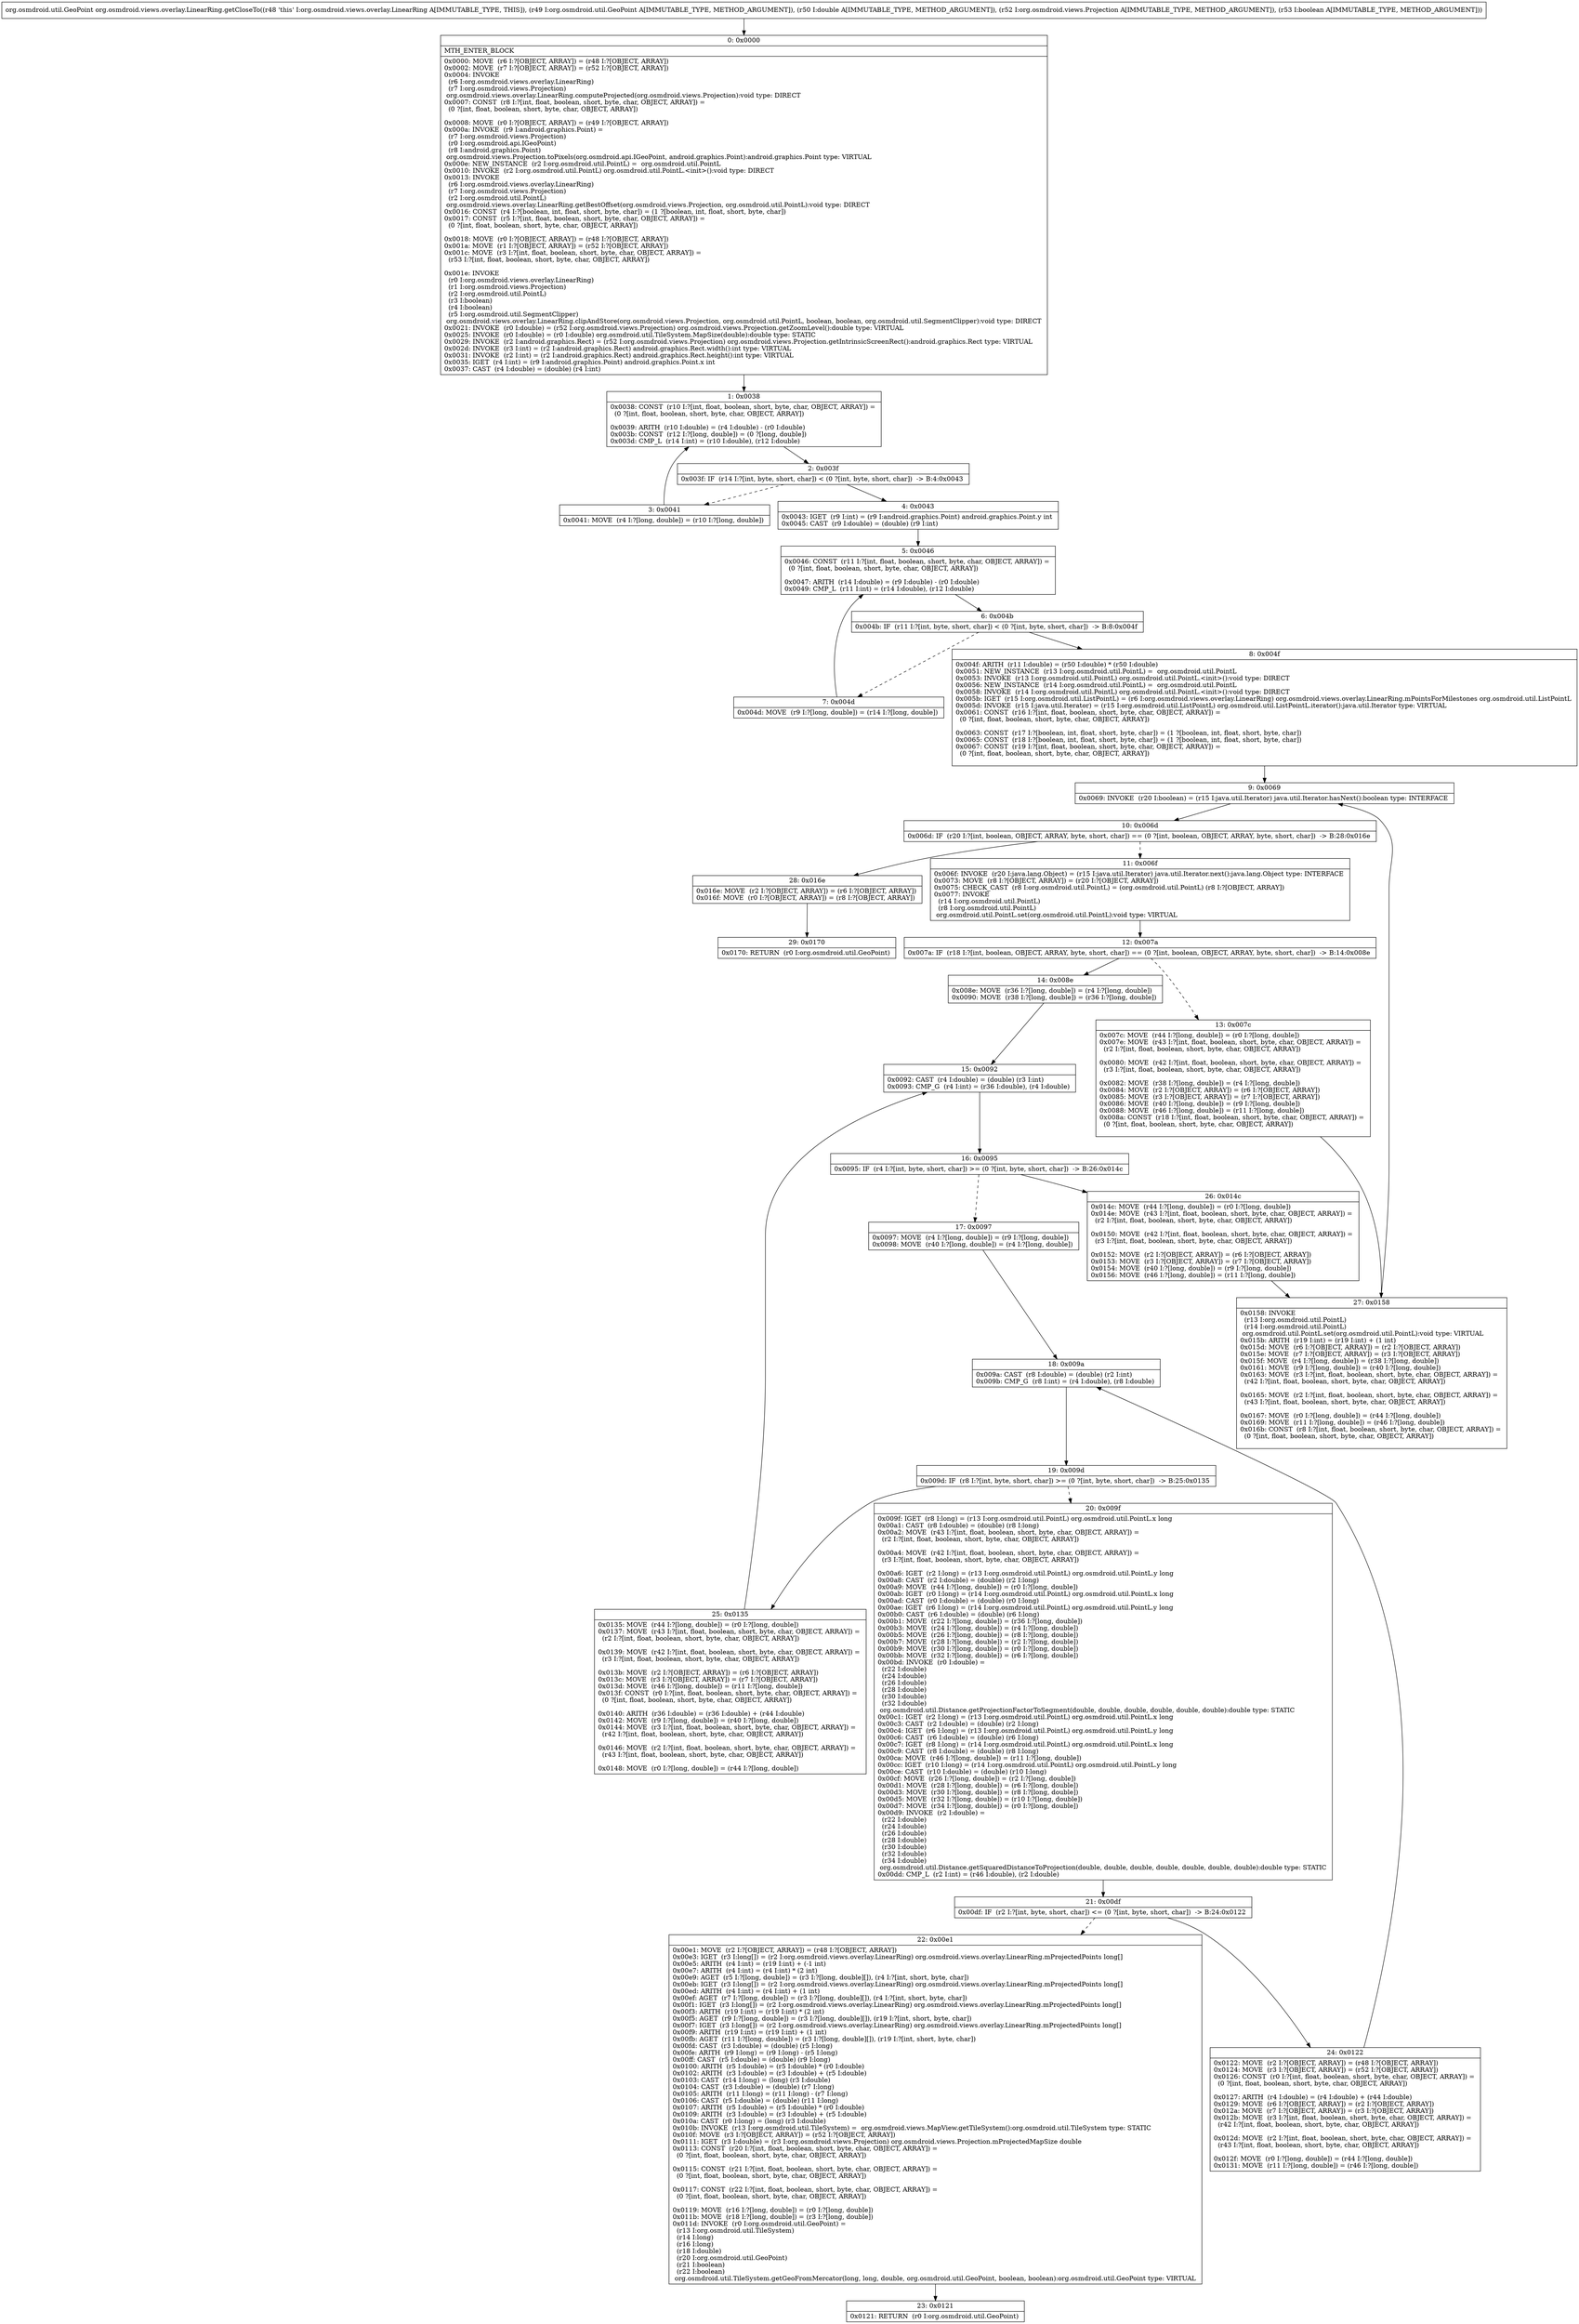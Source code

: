digraph "CFG fororg.osmdroid.views.overlay.LinearRing.getCloseTo(Lorg\/osmdroid\/util\/GeoPoint;DLorg\/osmdroid\/views\/Projection;Z)Lorg\/osmdroid\/util\/GeoPoint;" {
Node_0 [shape=record,label="{0\:\ 0x0000|MTH_ENTER_BLOCK\l|0x0000: MOVE  (r6 I:?[OBJECT, ARRAY]) = (r48 I:?[OBJECT, ARRAY]) \l0x0002: MOVE  (r7 I:?[OBJECT, ARRAY]) = (r52 I:?[OBJECT, ARRAY]) \l0x0004: INVOKE  \l  (r6 I:org.osmdroid.views.overlay.LinearRing)\l  (r7 I:org.osmdroid.views.Projection)\l org.osmdroid.views.overlay.LinearRing.computeProjected(org.osmdroid.views.Projection):void type: DIRECT \l0x0007: CONST  (r8 I:?[int, float, boolean, short, byte, char, OBJECT, ARRAY]) = \l  (0 ?[int, float, boolean, short, byte, char, OBJECT, ARRAY])\l \l0x0008: MOVE  (r0 I:?[OBJECT, ARRAY]) = (r49 I:?[OBJECT, ARRAY]) \l0x000a: INVOKE  (r9 I:android.graphics.Point) = \l  (r7 I:org.osmdroid.views.Projection)\l  (r0 I:org.osmdroid.api.IGeoPoint)\l  (r8 I:android.graphics.Point)\l org.osmdroid.views.Projection.toPixels(org.osmdroid.api.IGeoPoint, android.graphics.Point):android.graphics.Point type: VIRTUAL \l0x000e: NEW_INSTANCE  (r2 I:org.osmdroid.util.PointL) =  org.osmdroid.util.PointL \l0x0010: INVOKE  (r2 I:org.osmdroid.util.PointL) org.osmdroid.util.PointL.\<init\>():void type: DIRECT \l0x0013: INVOKE  \l  (r6 I:org.osmdroid.views.overlay.LinearRing)\l  (r7 I:org.osmdroid.views.Projection)\l  (r2 I:org.osmdroid.util.PointL)\l org.osmdroid.views.overlay.LinearRing.getBestOffset(org.osmdroid.views.Projection, org.osmdroid.util.PointL):void type: DIRECT \l0x0016: CONST  (r4 I:?[boolean, int, float, short, byte, char]) = (1 ?[boolean, int, float, short, byte, char]) \l0x0017: CONST  (r5 I:?[int, float, boolean, short, byte, char, OBJECT, ARRAY]) = \l  (0 ?[int, float, boolean, short, byte, char, OBJECT, ARRAY])\l \l0x0018: MOVE  (r0 I:?[OBJECT, ARRAY]) = (r48 I:?[OBJECT, ARRAY]) \l0x001a: MOVE  (r1 I:?[OBJECT, ARRAY]) = (r52 I:?[OBJECT, ARRAY]) \l0x001c: MOVE  (r3 I:?[int, float, boolean, short, byte, char, OBJECT, ARRAY]) = \l  (r53 I:?[int, float, boolean, short, byte, char, OBJECT, ARRAY])\l \l0x001e: INVOKE  \l  (r0 I:org.osmdroid.views.overlay.LinearRing)\l  (r1 I:org.osmdroid.views.Projection)\l  (r2 I:org.osmdroid.util.PointL)\l  (r3 I:boolean)\l  (r4 I:boolean)\l  (r5 I:org.osmdroid.util.SegmentClipper)\l org.osmdroid.views.overlay.LinearRing.clipAndStore(org.osmdroid.views.Projection, org.osmdroid.util.PointL, boolean, boolean, org.osmdroid.util.SegmentClipper):void type: DIRECT \l0x0021: INVOKE  (r0 I:double) = (r52 I:org.osmdroid.views.Projection) org.osmdroid.views.Projection.getZoomLevel():double type: VIRTUAL \l0x0025: INVOKE  (r0 I:double) = (r0 I:double) org.osmdroid.util.TileSystem.MapSize(double):double type: STATIC \l0x0029: INVOKE  (r2 I:android.graphics.Rect) = (r52 I:org.osmdroid.views.Projection) org.osmdroid.views.Projection.getIntrinsicScreenRect():android.graphics.Rect type: VIRTUAL \l0x002d: INVOKE  (r3 I:int) = (r2 I:android.graphics.Rect) android.graphics.Rect.width():int type: VIRTUAL \l0x0031: INVOKE  (r2 I:int) = (r2 I:android.graphics.Rect) android.graphics.Rect.height():int type: VIRTUAL \l0x0035: IGET  (r4 I:int) = (r9 I:android.graphics.Point) android.graphics.Point.x int \l0x0037: CAST  (r4 I:double) = (double) (r4 I:int) \l}"];
Node_1 [shape=record,label="{1\:\ 0x0038|0x0038: CONST  (r10 I:?[int, float, boolean, short, byte, char, OBJECT, ARRAY]) = \l  (0 ?[int, float, boolean, short, byte, char, OBJECT, ARRAY])\l \l0x0039: ARITH  (r10 I:double) = (r4 I:double) \- (r0 I:double) \l0x003b: CONST  (r12 I:?[long, double]) = (0 ?[long, double]) \l0x003d: CMP_L  (r14 I:int) = (r10 I:double), (r12 I:double) \l}"];
Node_2 [shape=record,label="{2\:\ 0x003f|0x003f: IF  (r14 I:?[int, byte, short, char]) \< (0 ?[int, byte, short, char])  \-\> B:4:0x0043 \l}"];
Node_3 [shape=record,label="{3\:\ 0x0041|0x0041: MOVE  (r4 I:?[long, double]) = (r10 I:?[long, double]) \l}"];
Node_4 [shape=record,label="{4\:\ 0x0043|0x0043: IGET  (r9 I:int) = (r9 I:android.graphics.Point) android.graphics.Point.y int \l0x0045: CAST  (r9 I:double) = (double) (r9 I:int) \l}"];
Node_5 [shape=record,label="{5\:\ 0x0046|0x0046: CONST  (r11 I:?[int, float, boolean, short, byte, char, OBJECT, ARRAY]) = \l  (0 ?[int, float, boolean, short, byte, char, OBJECT, ARRAY])\l \l0x0047: ARITH  (r14 I:double) = (r9 I:double) \- (r0 I:double) \l0x0049: CMP_L  (r11 I:int) = (r14 I:double), (r12 I:double) \l}"];
Node_6 [shape=record,label="{6\:\ 0x004b|0x004b: IF  (r11 I:?[int, byte, short, char]) \< (0 ?[int, byte, short, char])  \-\> B:8:0x004f \l}"];
Node_7 [shape=record,label="{7\:\ 0x004d|0x004d: MOVE  (r9 I:?[long, double]) = (r14 I:?[long, double]) \l}"];
Node_8 [shape=record,label="{8\:\ 0x004f|0x004f: ARITH  (r11 I:double) = (r50 I:double) * (r50 I:double) \l0x0051: NEW_INSTANCE  (r13 I:org.osmdroid.util.PointL) =  org.osmdroid.util.PointL \l0x0053: INVOKE  (r13 I:org.osmdroid.util.PointL) org.osmdroid.util.PointL.\<init\>():void type: DIRECT \l0x0056: NEW_INSTANCE  (r14 I:org.osmdroid.util.PointL) =  org.osmdroid.util.PointL \l0x0058: INVOKE  (r14 I:org.osmdroid.util.PointL) org.osmdroid.util.PointL.\<init\>():void type: DIRECT \l0x005b: IGET  (r15 I:org.osmdroid.util.ListPointL) = (r6 I:org.osmdroid.views.overlay.LinearRing) org.osmdroid.views.overlay.LinearRing.mPointsForMilestones org.osmdroid.util.ListPointL \l0x005d: INVOKE  (r15 I:java.util.Iterator) = (r15 I:org.osmdroid.util.ListPointL) org.osmdroid.util.ListPointL.iterator():java.util.Iterator type: VIRTUAL \l0x0061: CONST  (r16 I:?[int, float, boolean, short, byte, char, OBJECT, ARRAY]) = \l  (0 ?[int, float, boolean, short, byte, char, OBJECT, ARRAY])\l \l0x0063: CONST  (r17 I:?[boolean, int, float, short, byte, char]) = (1 ?[boolean, int, float, short, byte, char]) \l0x0065: CONST  (r18 I:?[boolean, int, float, short, byte, char]) = (1 ?[boolean, int, float, short, byte, char]) \l0x0067: CONST  (r19 I:?[int, float, boolean, short, byte, char, OBJECT, ARRAY]) = \l  (0 ?[int, float, boolean, short, byte, char, OBJECT, ARRAY])\l \l}"];
Node_9 [shape=record,label="{9\:\ 0x0069|0x0069: INVOKE  (r20 I:boolean) = (r15 I:java.util.Iterator) java.util.Iterator.hasNext():boolean type: INTERFACE \l}"];
Node_10 [shape=record,label="{10\:\ 0x006d|0x006d: IF  (r20 I:?[int, boolean, OBJECT, ARRAY, byte, short, char]) == (0 ?[int, boolean, OBJECT, ARRAY, byte, short, char])  \-\> B:28:0x016e \l}"];
Node_11 [shape=record,label="{11\:\ 0x006f|0x006f: INVOKE  (r20 I:java.lang.Object) = (r15 I:java.util.Iterator) java.util.Iterator.next():java.lang.Object type: INTERFACE \l0x0073: MOVE  (r8 I:?[OBJECT, ARRAY]) = (r20 I:?[OBJECT, ARRAY]) \l0x0075: CHECK_CAST  (r8 I:org.osmdroid.util.PointL) = (org.osmdroid.util.PointL) (r8 I:?[OBJECT, ARRAY]) \l0x0077: INVOKE  \l  (r14 I:org.osmdroid.util.PointL)\l  (r8 I:org.osmdroid.util.PointL)\l org.osmdroid.util.PointL.set(org.osmdroid.util.PointL):void type: VIRTUAL \l}"];
Node_12 [shape=record,label="{12\:\ 0x007a|0x007a: IF  (r18 I:?[int, boolean, OBJECT, ARRAY, byte, short, char]) == (0 ?[int, boolean, OBJECT, ARRAY, byte, short, char])  \-\> B:14:0x008e \l}"];
Node_13 [shape=record,label="{13\:\ 0x007c|0x007c: MOVE  (r44 I:?[long, double]) = (r0 I:?[long, double]) \l0x007e: MOVE  (r43 I:?[int, float, boolean, short, byte, char, OBJECT, ARRAY]) = \l  (r2 I:?[int, float, boolean, short, byte, char, OBJECT, ARRAY])\l \l0x0080: MOVE  (r42 I:?[int, float, boolean, short, byte, char, OBJECT, ARRAY]) = \l  (r3 I:?[int, float, boolean, short, byte, char, OBJECT, ARRAY])\l \l0x0082: MOVE  (r38 I:?[long, double]) = (r4 I:?[long, double]) \l0x0084: MOVE  (r2 I:?[OBJECT, ARRAY]) = (r6 I:?[OBJECT, ARRAY]) \l0x0085: MOVE  (r3 I:?[OBJECT, ARRAY]) = (r7 I:?[OBJECT, ARRAY]) \l0x0086: MOVE  (r40 I:?[long, double]) = (r9 I:?[long, double]) \l0x0088: MOVE  (r46 I:?[long, double]) = (r11 I:?[long, double]) \l0x008a: CONST  (r18 I:?[int, float, boolean, short, byte, char, OBJECT, ARRAY]) = \l  (0 ?[int, float, boolean, short, byte, char, OBJECT, ARRAY])\l \l}"];
Node_14 [shape=record,label="{14\:\ 0x008e|0x008e: MOVE  (r36 I:?[long, double]) = (r4 I:?[long, double]) \l0x0090: MOVE  (r38 I:?[long, double]) = (r36 I:?[long, double]) \l}"];
Node_15 [shape=record,label="{15\:\ 0x0092|0x0092: CAST  (r4 I:double) = (double) (r3 I:int) \l0x0093: CMP_G  (r4 I:int) = (r36 I:double), (r4 I:double) \l}"];
Node_16 [shape=record,label="{16\:\ 0x0095|0x0095: IF  (r4 I:?[int, byte, short, char]) \>= (0 ?[int, byte, short, char])  \-\> B:26:0x014c \l}"];
Node_17 [shape=record,label="{17\:\ 0x0097|0x0097: MOVE  (r4 I:?[long, double]) = (r9 I:?[long, double]) \l0x0098: MOVE  (r40 I:?[long, double]) = (r4 I:?[long, double]) \l}"];
Node_18 [shape=record,label="{18\:\ 0x009a|0x009a: CAST  (r8 I:double) = (double) (r2 I:int) \l0x009b: CMP_G  (r8 I:int) = (r4 I:double), (r8 I:double) \l}"];
Node_19 [shape=record,label="{19\:\ 0x009d|0x009d: IF  (r8 I:?[int, byte, short, char]) \>= (0 ?[int, byte, short, char])  \-\> B:25:0x0135 \l}"];
Node_20 [shape=record,label="{20\:\ 0x009f|0x009f: IGET  (r8 I:long) = (r13 I:org.osmdroid.util.PointL) org.osmdroid.util.PointL.x long \l0x00a1: CAST  (r8 I:double) = (double) (r8 I:long) \l0x00a2: MOVE  (r43 I:?[int, float, boolean, short, byte, char, OBJECT, ARRAY]) = \l  (r2 I:?[int, float, boolean, short, byte, char, OBJECT, ARRAY])\l \l0x00a4: MOVE  (r42 I:?[int, float, boolean, short, byte, char, OBJECT, ARRAY]) = \l  (r3 I:?[int, float, boolean, short, byte, char, OBJECT, ARRAY])\l \l0x00a6: IGET  (r2 I:long) = (r13 I:org.osmdroid.util.PointL) org.osmdroid.util.PointL.y long \l0x00a8: CAST  (r2 I:double) = (double) (r2 I:long) \l0x00a9: MOVE  (r44 I:?[long, double]) = (r0 I:?[long, double]) \l0x00ab: IGET  (r0 I:long) = (r14 I:org.osmdroid.util.PointL) org.osmdroid.util.PointL.x long \l0x00ad: CAST  (r0 I:double) = (double) (r0 I:long) \l0x00ae: IGET  (r6 I:long) = (r14 I:org.osmdroid.util.PointL) org.osmdroid.util.PointL.y long \l0x00b0: CAST  (r6 I:double) = (double) (r6 I:long) \l0x00b1: MOVE  (r22 I:?[long, double]) = (r36 I:?[long, double]) \l0x00b3: MOVE  (r24 I:?[long, double]) = (r4 I:?[long, double]) \l0x00b5: MOVE  (r26 I:?[long, double]) = (r8 I:?[long, double]) \l0x00b7: MOVE  (r28 I:?[long, double]) = (r2 I:?[long, double]) \l0x00b9: MOVE  (r30 I:?[long, double]) = (r0 I:?[long, double]) \l0x00bb: MOVE  (r32 I:?[long, double]) = (r6 I:?[long, double]) \l0x00bd: INVOKE  (r0 I:double) = \l  (r22 I:double)\l  (r24 I:double)\l  (r26 I:double)\l  (r28 I:double)\l  (r30 I:double)\l  (r32 I:double)\l org.osmdroid.util.Distance.getProjectionFactorToSegment(double, double, double, double, double, double):double type: STATIC \l0x00c1: IGET  (r2 I:long) = (r13 I:org.osmdroid.util.PointL) org.osmdroid.util.PointL.x long \l0x00c3: CAST  (r2 I:double) = (double) (r2 I:long) \l0x00c4: IGET  (r6 I:long) = (r13 I:org.osmdroid.util.PointL) org.osmdroid.util.PointL.y long \l0x00c6: CAST  (r6 I:double) = (double) (r6 I:long) \l0x00c7: IGET  (r8 I:long) = (r14 I:org.osmdroid.util.PointL) org.osmdroid.util.PointL.x long \l0x00c9: CAST  (r8 I:double) = (double) (r8 I:long) \l0x00ca: MOVE  (r46 I:?[long, double]) = (r11 I:?[long, double]) \l0x00cc: IGET  (r10 I:long) = (r14 I:org.osmdroid.util.PointL) org.osmdroid.util.PointL.y long \l0x00ce: CAST  (r10 I:double) = (double) (r10 I:long) \l0x00cf: MOVE  (r26 I:?[long, double]) = (r2 I:?[long, double]) \l0x00d1: MOVE  (r28 I:?[long, double]) = (r6 I:?[long, double]) \l0x00d3: MOVE  (r30 I:?[long, double]) = (r8 I:?[long, double]) \l0x00d5: MOVE  (r32 I:?[long, double]) = (r10 I:?[long, double]) \l0x00d7: MOVE  (r34 I:?[long, double]) = (r0 I:?[long, double]) \l0x00d9: INVOKE  (r2 I:double) = \l  (r22 I:double)\l  (r24 I:double)\l  (r26 I:double)\l  (r28 I:double)\l  (r30 I:double)\l  (r32 I:double)\l  (r34 I:double)\l org.osmdroid.util.Distance.getSquaredDistanceToProjection(double, double, double, double, double, double, double):double type: STATIC \l0x00dd: CMP_L  (r2 I:int) = (r46 I:double), (r2 I:double) \l}"];
Node_21 [shape=record,label="{21\:\ 0x00df|0x00df: IF  (r2 I:?[int, byte, short, char]) \<= (0 ?[int, byte, short, char])  \-\> B:24:0x0122 \l}"];
Node_22 [shape=record,label="{22\:\ 0x00e1|0x00e1: MOVE  (r2 I:?[OBJECT, ARRAY]) = (r48 I:?[OBJECT, ARRAY]) \l0x00e3: IGET  (r3 I:long[]) = (r2 I:org.osmdroid.views.overlay.LinearRing) org.osmdroid.views.overlay.LinearRing.mProjectedPoints long[] \l0x00e5: ARITH  (r4 I:int) = (r19 I:int) + (\-1 int) \l0x00e7: ARITH  (r4 I:int) = (r4 I:int) * (2 int) \l0x00e9: AGET  (r5 I:?[long, double]) = (r3 I:?[long, double][]), (r4 I:?[int, short, byte, char]) \l0x00eb: IGET  (r3 I:long[]) = (r2 I:org.osmdroid.views.overlay.LinearRing) org.osmdroid.views.overlay.LinearRing.mProjectedPoints long[] \l0x00ed: ARITH  (r4 I:int) = (r4 I:int) + (1 int) \l0x00ef: AGET  (r7 I:?[long, double]) = (r3 I:?[long, double][]), (r4 I:?[int, short, byte, char]) \l0x00f1: IGET  (r3 I:long[]) = (r2 I:org.osmdroid.views.overlay.LinearRing) org.osmdroid.views.overlay.LinearRing.mProjectedPoints long[] \l0x00f3: ARITH  (r19 I:int) = (r19 I:int) * (2 int) \l0x00f5: AGET  (r9 I:?[long, double]) = (r3 I:?[long, double][]), (r19 I:?[int, short, byte, char]) \l0x00f7: IGET  (r3 I:long[]) = (r2 I:org.osmdroid.views.overlay.LinearRing) org.osmdroid.views.overlay.LinearRing.mProjectedPoints long[] \l0x00f9: ARITH  (r19 I:int) = (r19 I:int) + (1 int) \l0x00fb: AGET  (r11 I:?[long, double]) = (r3 I:?[long, double][]), (r19 I:?[int, short, byte, char]) \l0x00fd: CAST  (r3 I:double) = (double) (r5 I:long) \l0x00fe: ARITH  (r9 I:long) = (r9 I:long) \- (r5 I:long) \l0x00ff: CAST  (r5 I:double) = (double) (r9 I:long) \l0x0100: ARITH  (r5 I:double) = (r5 I:double) * (r0 I:double) \l0x0102: ARITH  (r3 I:double) = (r3 I:double) + (r5 I:double) \l0x0103: CAST  (r14 I:long) = (long) (r3 I:double) \l0x0104: CAST  (r3 I:double) = (double) (r7 I:long) \l0x0105: ARITH  (r11 I:long) = (r11 I:long) \- (r7 I:long) \l0x0106: CAST  (r5 I:double) = (double) (r11 I:long) \l0x0107: ARITH  (r5 I:double) = (r5 I:double) * (r0 I:double) \l0x0109: ARITH  (r3 I:double) = (r3 I:double) + (r5 I:double) \l0x010a: CAST  (r0 I:long) = (long) (r3 I:double) \l0x010b: INVOKE  (r13 I:org.osmdroid.util.TileSystem) =  org.osmdroid.views.MapView.getTileSystem():org.osmdroid.util.TileSystem type: STATIC \l0x010f: MOVE  (r3 I:?[OBJECT, ARRAY]) = (r52 I:?[OBJECT, ARRAY]) \l0x0111: IGET  (r3 I:double) = (r3 I:org.osmdroid.views.Projection) org.osmdroid.views.Projection.mProjectedMapSize double \l0x0113: CONST  (r20 I:?[int, float, boolean, short, byte, char, OBJECT, ARRAY]) = \l  (0 ?[int, float, boolean, short, byte, char, OBJECT, ARRAY])\l \l0x0115: CONST  (r21 I:?[int, float, boolean, short, byte, char, OBJECT, ARRAY]) = \l  (0 ?[int, float, boolean, short, byte, char, OBJECT, ARRAY])\l \l0x0117: CONST  (r22 I:?[int, float, boolean, short, byte, char, OBJECT, ARRAY]) = \l  (0 ?[int, float, boolean, short, byte, char, OBJECT, ARRAY])\l \l0x0119: MOVE  (r16 I:?[long, double]) = (r0 I:?[long, double]) \l0x011b: MOVE  (r18 I:?[long, double]) = (r3 I:?[long, double]) \l0x011d: INVOKE  (r0 I:org.osmdroid.util.GeoPoint) = \l  (r13 I:org.osmdroid.util.TileSystem)\l  (r14 I:long)\l  (r16 I:long)\l  (r18 I:double)\l  (r20 I:org.osmdroid.util.GeoPoint)\l  (r21 I:boolean)\l  (r22 I:boolean)\l org.osmdroid.util.TileSystem.getGeoFromMercator(long, long, double, org.osmdroid.util.GeoPoint, boolean, boolean):org.osmdroid.util.GeoPoint type: VIRTUAL \l}"];
Node_23 [shape=record,label="{23\:\ 0x0121|0x0121: RETURN  (r0 I:org.osmdroid.util.GeoPoint) \l}"];
Node_24 [shape=record,label="{24\:\ 0x0122|0x0122: MOVE  (r2 I:?[OBJECT, ARRAY]) = (r48 I:?[OBJECT, ARRAY]) \l0x0124: MOVE  (r3 I:?[OBJECT, ARRAY]) = (r52 I:?[OBJECT, ARRAY]) \l0x0126: CONST  (r0 I:?[int, float, boolean, short, byte, char, OBJECT, ARRAY]) = \l  (0 ?[int, float, boolean, short, byte, char, OBJECT, ARRAY])\l \l0x0127: ARITH  (r4 I:double) = (r4 I:double) + (r44 I:double) \l0x0129: MOVE  (r6 I:?[OBJECT, ARRAY]) = (r2 I:?[OBJECT, ARRAY]) \l0x012a: MOVE  (r7 I:?[OBJECT, ARRAY]) = (r3 I:?[OBJECT, ARRAY]) \l0x012b: MOVE  (r3 I:?[int, float, boolean, short, byte, char, OBJECT, ARRAY]) = \l  (r42 I:?[int, float, boolean, short, byte, char, OBJECT, ARRAY])\l \l0x012d: MOVE  (r2 I:?[int, float, boolean, short, byte, char, OBJECT, ARRAY]) = \l  (r43 I:?[int, float, boolean, short, byte, char, OBJECT, ARRAY])\l \l0x012f: MOVE  (r0 I:?[long, double]) = (r44 I:?[long, double]) \l0x0131: MOVE  (r11 I:?[long, double]) = (r46 I:?[long, double]) \l}"];
Node_25 [shape=record,label="{25\:\ 0x0135|0x0135: MOVE  (r44 I:?[long, double]) = (r0 I:?[long, double]) \l0x0137: MOVE  (r43 I:?[int, float, boolean, short, byte, char, OBJECT, ARRAY]) = \l  (r2 I:?[int, float, boolean, short, byte, char, OBJECT, ARRAY])\l \l0x0139: MOVE  (r42 I:?[int, float, boolean, short, byte, char, OBJECT, ARRAY]) = \l  (r3 I:?[int, float, boolean, short, byte, char, OBJECT, ARRAY])\l \l0x013b: MOVE  (r2 I:?[OBJECT, ARRAY]) = (r6 I:?[OBJECT, ARRAY]) \l0x013c: MOVE  (r3 I:?[OBJECT, ARRAY]) = (r7 I:?[OBJECT, ARRAY]) \l0x013d: MOVE  (r46 I:?[long, double]) = (r11 I:?[long, double]) \l0x013f: CONST  (r0 I:?[int, float, boolean, short, byte, char, OBJECT, ARRAY]) = \l  (0 ?[int, float, boolean, short, byte, char, OBJECT, ARRAY])\l \l0x0140: ARITH  (r36 I:double) = (r36 I:double) + (r44 I:double) \l0x0142: MOVE  (r9 I:?[long, double]) = (r40 I:?[long, double]) \l0x0144: MOVE  (r3 I:?[int, float, boolean, short, byte, char, OBJECT, ARRAY]) = \l  (r42 I:?[int, float, boolean, short, byte, char, OBJECT, ARRAY])\l \l0x0146: MOVE  (r2 I:?[int, float, boolean, short, byte, char, OBJECT, ARRAY]) = \l  (r43 I:?[int, float, boolean, short, byte, char, OBJECT, ARRAY])\l \l0x0148: MOVE  (r0 I:?[long, double]) = (r44 I:?[long, double]) \l}"];
Node_26 [shape=record,label="{26\:\ 0x014c|0x014c: MOVE  (r44 I:?[long, double]) = (r0 I:?[long, double]) \l0x014e: MOVE  (r43 I:?[int, float, boolean, short, byte, char, OBJECT, ARRAY]) = \l  (r2 I:?[int, float, boolean, short, byte, char, OBJECT, ARRAY])\l \l0x0150: MOVE  (r42 I:?[int, float, boolean, short, byte, char, OBJECT, ARRAY]) = \l  (r3 I:?[int, float, boolean, short, byte, char, OBJECT, ARRAY])\l \l0x0152: MOVE  (r2 I:?[OBJECT, ARRAY]) = (r6 I:?[OBJECT, ARRAY]) \l0x0153: MOVE  (r3 I:?[OBJECT, ARRAY]) = (r7 I:?[OBJECT, ARRAY]) \l0x0154: MOVE  (r40 I:?[long, double]) = (r9 I:?[long, double]) \l0x0156: MOVE  (r46 I:?[long, double]) = (r11 I:?[long, double]) \l}"];
Node_27 [shape=record,label="{27\:\ 0x0158|0x0158: INVOKE  \l  (r13 I:org.osmdroid.util.PointL)\l  (r14 I:org.osmdroid.util.PointL)\l org.osmdroid.util.PointL.set(org.osmdroid.util.PointL):void type: VIRTUAL \l0x015b: ARITH  (r19 I:int) = (r19 I:int) + (1 int) \l0x015d: MOVE  (r6 I:?[OBJECT, ARRAY]) = (r2 I:?[OBJECT, ARRAY]) \l0x015e: MOVE  (r7 I:?[OBJECT, ARRAY]) = (r3 I:?[OBJECT, ARRAY]) \l0x015f: MOVE  (r4 I:?[long, double]) = (r38 I:?[long, double]) \l0x0161: MOVE  (r9 I:?[long, double]) = (r40 I:?[long, double]) \l0x0163: MOVE  (r3 I:?[int, float, boolean, short, byte, char, OBJECT, ARRAY]) = \l  (r42 I:?[int, float, boolean, short, byte, char, OBJECT, ARRAY])\l \l0x0165: MOVE  (r2 I:?[int, float, boolean, short, byte, char, OBJECT, ARRAY]) = \l  (r43 I:?[int, float, boolean, short, byte, char, OBJECT, ARRAY])\l \l0x0167: MOVE  (r0 I:?[long, double]) = (r44 I:?[long, double]) \l0x0169: MOVE  (r11 I:?[long, double]) = (r46 I:?[long, double]) \l0x016b: CONST  (r8 I:?[int, float, boolean, short, byte, char, OBJECT, ARRAY]) = \l  (0 ?[int, float, boolean, short, byte, char, OBJECT, ARRAY])\l \l}"];
Node_28 [shape=record,label="{28\:\ 0x016e|0x016e: MOVE  (r2 I:?[OBJECT, ARRAY]) = (r6 I:?[OBJECT, ARRAY]) \l0x016f: MOVE  (r0 I:?[OBJECT, ARRAY]) = (r8 I:?[OBJECT, ARRAY]) \l}"];
Node_29 [shape=record,label="{29\:\ 0x0170|0x0170: RETURN  (r0 I:org.osmdroid.util.GeoPoint) \l}"];
MethodNode[shape=record,label="{org.osmdroid.util.GeoPoint org.osmdroid.views.overlay.LinearRing.getCloseTo((r48 'this' I:org.osmdroid.views.overlay.LinearRing A[IMMUTABLE_TYPE, THIS]), (r49 I:org.osmdroid.util.GeoPoint A[IMMUTABLE_TYPE, METHOD_ARGUMENT]), (r50 I:double A[IMMUTABLE_TYPE, METHOD_ARGUMENT]), (r52 I:org.osmdroid.views.Projection A[IMMUTABLE_TYPE, METHOD_ARGUMENT]), (r53 I:boolean A[IMMUTABLE_TYPE, METHOD_ARGUMENT])) }"];
MethodNode -> Node_0;
Node_0 -> Node_1;
Node_1 -> Node_2;
Node_2 -> Node_3[style=dashed];
Node_2 -> Node_4;
Node_3 -> Node_1;
Node_4 -> Node_5;
Node_5 -> Node_6;
Node_6 -> Node_7[style=dashed];
Node_6 -> Node_8;
Node_7 -> Node_5;
Node_8 -> Node_9;
Node_9 -> Node_10;
Node_10 -> Node_11[style=dashed];
Node_10 -> Node_28;
Node_11 -> Node_12;
Node_12 -> Node_13[style=dashed];
Node_12 -> Node_14;
Node_13 -> Node_27;
Node_14 -> Node_15;
Node_15 -> Node_16;
Node_16 -> Node_17[style=dashed];
Node_16 -> Node_26;
Node_17 -> Node_18;
Node_18 -> Node_19;
Node_19 -> Node_20[style=dashed];
Node_19 -> Node_25;
Node_20 -> Node_21;
Node_21 -> Node_22[style=dashed];
Node_21 -> Node_24;
Node_22 -> Node_23;
Node_24 -> Node_18;
Node_25 -> Node_15;
Node_26 -> Node_27;
Node_27 -> Node_9;
Node_28 -> Node_29;
}

